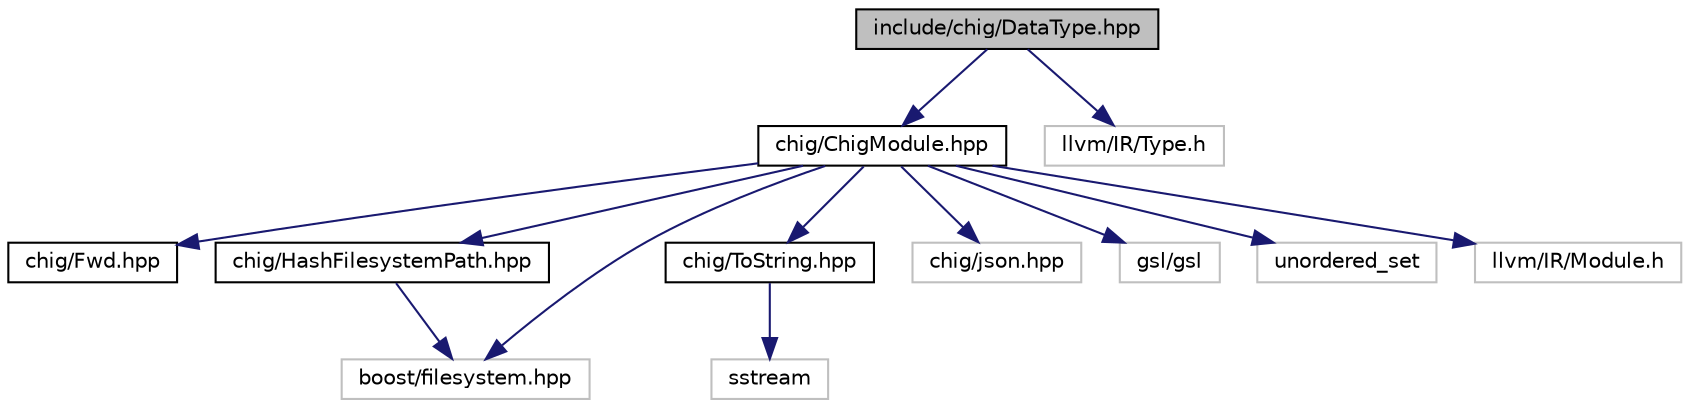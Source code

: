 digraph "include/chig/DataType.hpp"
{
 // INTERACTIVE_SVG=YES
  edge [fontname="Helvetica",fontsize="10",labelfontname="Helvetica",labelfontsize="10"];
  node [fontname="Helvetica",fontsize="10",shape=record];
  Node0 [label="include/chig/DataType.hpp",height=0.2,width=0.4,color="black", fillcolor="grey75", style="filled", fontcolor="black"];
  Node0 -> Node1 [color="midnightblue",fontsize="10",style="solid",fontname="Helvetica"];
  Node1 [label="chig/ChigModule.hpp",height=0.2,width=0.4,color="black", fillcolor="white", style="filled",URL="$ChigModule_8hpp.html",tooltip="Defines the ChigModule class. "];
  Node1 -> Node2 [color="midnightblue",fontsize="10",style="solid",fontname="Helvetica"];
  Node2 [label="chig/Fwd.hpp",height=0.2,width=0.4,color="black", fillcolor="white", style="filled",URL="$Fwd_8hpp.html",tooltip="Forward declares all the chigraph data types. "];
  Node1 -> Node3 [color="midnightblue",fontsize="10",style="solid",fontname="Helvetica"];
  Node3 [label="chig/HashFilesystemPath.hpp",height=0.2,width=0.4,color="black", fillcolor="white", style="filled",URL="$HashFilesystemPath_8hpp_source.html"];
  Node3 -> Node4 [color="midnightblue",fontsize="10",style="solid",fontname="Helvetica"];
  Node4 [label="boost/filesystem.hpp",height=0.2,width=0.4,color="grey75", fillcolor="white", style="filled"];
  Node1 -> Node5 [color="midnightblue",fontsize="10",style="solid",fontname="Helvetica"];
  Node5 [label="chig/ToString.hpp",height=0.2,width=0.4,color="black", fillcolor="white", style="filled",URL="$ToString_8hpp_source.html"];
  Node5 -> Node6 [color="midnightblue",fontsize="10",style="solid",fontname="Helvetica"];
  Node6 [label="sstream",height=0.2,width=0.4,color="grey75", fillcolor="white", style="filled"];
  Node1 -> Node7 [color="midnightblue",fontsize="10",style="solid",fontname="Helvetica"];
  Node7 [label="chig/json.hpp",height=0.2,width=0.4,color="grey75", fillcolor="white", style="filled"];
  Node1 -> Node8 [color="midnightblue",fontsize="10",style="solid",fontname="Helvetica"];
  Node8 [label="gsl/gsl",height=0.2,width=0.4,color="grey75", fillcolor="white", style="filled"];
  Node1 -> Node4 [color="midnightblue",fontsize="10",style="solid",fontname="Helvetica"];
  Node1 -> Node9 [color="midnightblue",fontsize="10",style="solid",fontname="Helvetica"];
  Node9 [label="unordered_set",height=0.2,width=0.4,color="grey75", fillcolor="white", style="filled"];
  Node1 -> Node10 [color="midnightblue",fontsize="10",style="solid",fontname="Helvetica"];
  Node10 [label="llvm/IR/Module.h",height=0.2,width=0.4,color="grey75", fillcolor="white", style="filled"];
  Node0 -> Node11 [color="midnightblue",fontsize="10",style="solid",fontname="Helvetica"];
  Node11 [label="llvm/IR/Type.h",height=0.2,width=0.4,color="grey75", fillcolor="white", style="filled"];
}

